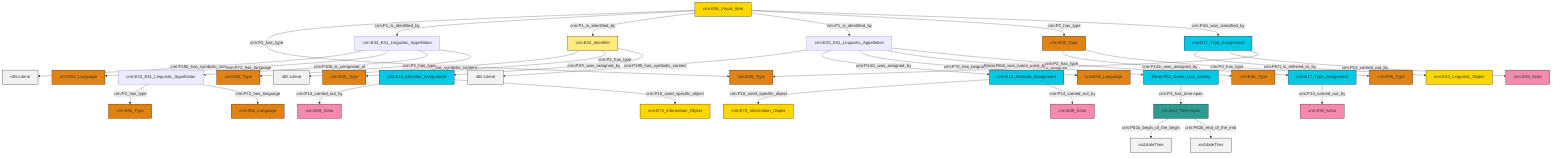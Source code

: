 graph TD
classDef Literal fill:#f2f2f2,stroke:#000000;
classDef CRM_Entity fill:#FFFFFF,stroke:#000000;
classDef Temporal_Entity fill:#00C9E6, stroke:#000000;
classDef Type fill:#E18312, stroke:#000000;
classDef Time-Span fill:#2C9C91, stroke:#000000;
classDef Appellation fill:#FFEB7F, stroke:#000000;
classDef Place fill:#008836, stroke:#000000;
classDef Persistent_Item fill:#B266B2, stroke:#000000;
classDef Conceptual_Object fill:#FFD700, stroke:#000000;
classDef Physical_Thing fill:#D2B48C, stroke:#000000;
classDef Actor fill:#f58aad, stroke:#000000;
classDef PC_Classes fill:#4ce600, stroke:#000000;
classDef Multi fill:#cccccc,stroke:#000000;

0["crm:E42_Identifier"]:::Appellation -->|crm:P190_has_symbolic_content| 1[rdfs:Literal]:::Literal
2["crm:E33_E41_Linguistic_Appellation"]:::Default -->|crm:P190_has_symbolic_content| 3[rdfs:Literal]:::Literal
6["crm:E17_Type_Assignment"]:::Temporal_Entity -->|crm:P67i_is_referred_to_by| 7["crm:E33_Linguistic_Object"]:::Conceptual_Object
8["crm:E33_E41_Linguistic_Appellation"]:::Default -->|crm:P2_has_type| 9["crm:E55_Type"]:::Type
10["crm:E33_E41_Linguistic_Appellation"]:::Default -->|crm:P190_has_symbolic_content| 11[rdfs:Literal]:::Literal
12["crm:E36_Visual_Item"]:::Conceptual_Object -->|crm:P2_has_type| 13["crm:E55_Type"]:::Type
0["crm:E42_Identifier"]:::Appellation -->|crm:P2_has_type| 14["crm:E55_Type"]:::Type
12["crm:E36_Visual_Item"]:::Conceptual_Object -->|crm:P1_is_identified_by| 2["crm:E33_E41_Linguistic_Appellation"]:::Default
12["crm:E36_Visual_Item"]:::Conceptual_Object -->|crm:P1_is_identified_by| 0["crm:E42_Identifier"]:::Appellation
15["crm:E52_Time-Span"]:::Time-Span -->|crm:P82a_begin_of_the_begin| 16[xsd:dateTime]:::Literal
18["crm:E55_Type"]:::Type -->|crm:P141i_was_assigned_by| 19["crm:E17_Type_Assignment"]:::Temporal_Entity
18["crm:E55_Type"]:::Type -->|crm:P2_has_type| 21["crm:E55_Type"]:::Type
8["crm:E33_E41_Linguistic_Appellation"]:::Default -->|crm:P72_has_language| 24["crm:E56_Language"]:::Type
10["crm:E33_E41_Linguistic_Appellation"]:::Default -->|crm:P141i_was_assigned_by| 26["crm:E13_Attribute_Assignment"]:::Temporal_Entity
2["crm:E33_E41_Linguistic_Appellation"]:::Default -->|crm:P72_has_language| 29["crm:E56_Language"]:::Type
26["crm:E13_Attribute_Assignment"]:::Temporal_Entity -->|crm:P16_used_specific_object| 4["crm:E73_Information_Object"]:::Conceptual_Object
12["crm:E36_Visual_Item"]:::Conceptual_Object -->|crm:P1_is_identified_by| 10["crm:E33_E41_Linguistic_Appellation"]:::Default
19["crm:E17_Type_Assignment"]:::Temporal_Entity -->|crm:P14_carried_out_by| 27["crm:E39_Actor"]:::Actor
10["crm:E33_E41_Linguistic_Appellation"]:::Default -->|crm:P72_has_language| 33["crm:E56_Language"]:::Type
6["crm:E17_Type_Assignment"]:::Temporal_Entity -->|crm:P14_carried_out_by| 35["crm:E39_Actor"]:::Actor
12["crm:E36_Visual_Item"]:::Conceptual_Object -->|crm:P2_has_type| 18["crm:E55_Type"]:::Type
6["crm:E17_Type_Assignment"]:::Temporal_Entity -->|crm:P42_assigned| 13["crm:E55_Type"]:::Type
2["crm:E33_E41_Linguistic_Appellation"]:::Default -->|crm:P106_is_composed_of| 8["crm:E33_E41_Linguistic_Appellation"]:::Default
0["crm:E42_Identifier"]:::Appellation -->|crm:P37i_was_assigned_by| 38["crm:E15_Identifier_Assignment"]:::Temporal_Entity
38["crm:E15_Identifier_Assignment"]:::Temporal_Entity -->|crm:P14_carried_out_by| 31["crm:E39_Actor"]:::Actor
38["crm:E15_Identifier_Assignment"]:::Temporal_Entity -->|crm:P16_used_specific_object| 47["crm:E73_Information_Object"]:::Conceptual_Object
2["crm:E33_E41_Linguistic_Appellation"]:::Default -->|crm:P2_has_type| 22["crm:E55_Type"]:::Type
12["crm:E36_Visual_Item"]:::Conceptual_Object -->|crm:P41i_was_classified_by| 6["crm:E17_Type_Assignment"]:::Temporal_Entity
26["crm:E13_Attribute_Assignment"]:::Temporal_Entity -->|crm:P14_carried_out_by| 36["crm:E39_Actor"]:::Actor
10["crm:E33_E41_Linguistic_Appellation"]:::Default -->|frbroo:R64i_was_name_used_by| 51["frbroo:F52_Name_Use_Activity"]:::Temporal_Entity
10["crm:E33_E41_Linguistic_Appellation"]:::Default -->|crm:P2_has_type| 41["crm:E55_Type"]:::Type
15["crm:E52_Time-Span"]:::Time-Span -->|crm:P82b_end_of_the_end| 60[xsd:dateTime]:::Literal
51["frbroo:F52_Name_Use_Activity"]:::Temporal_Entity -->|crm:P4_has_time-span| 15["crm:E52_Time-Span"]:::Time-Span